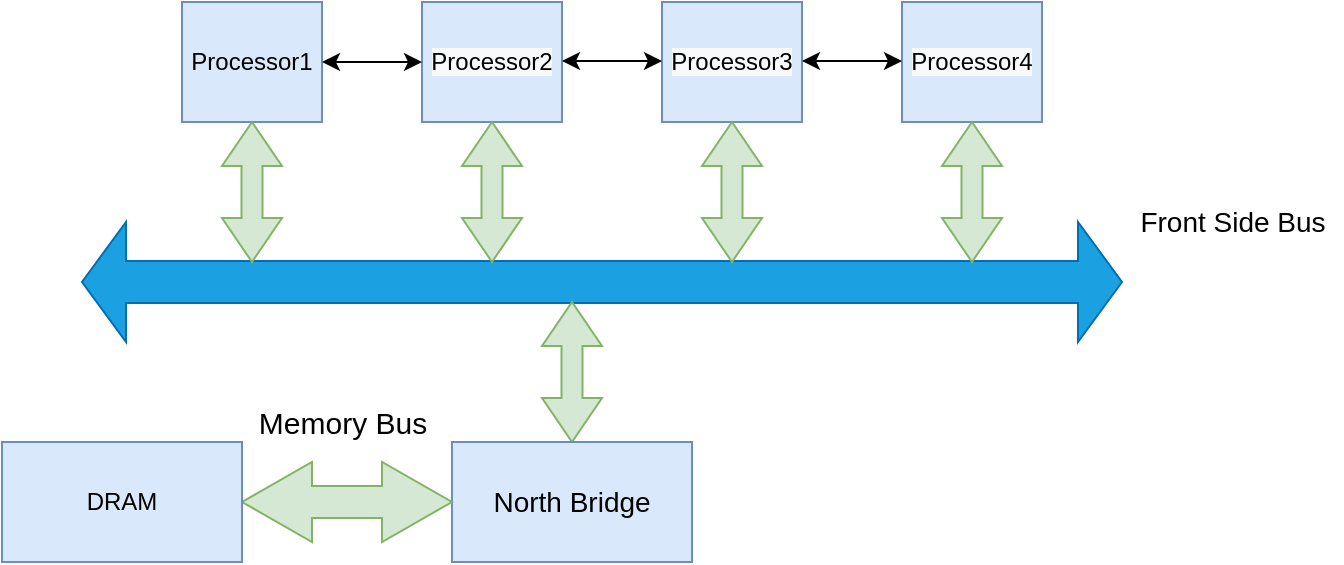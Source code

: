 <mxfile version="13.4.2" type="github">
  <diagram id="frgk413VyF9aPyci745P" name="Page-1">
    <mxGraphModel dx="2066" dy="1105" grid="1" gridSize="10" guides="1" tooltips="1" connect="1" arrows="1" fold="1" page="1" pageScale="1" pageWidth="827" pageHeight="1169" math="0" shadow="0">
      <root>
        <mxCell id="0" />
        <mxCell id="1" parent="0" />
        <mxCell id="rQ27Tg7rn1lCwixLkGdb-1" value="Processor1" style="rounded=0;whiteSpace=wrap;html=1;fillColor=#dae8fc;strokeColor=#6c8ebf;" vertex="1" parent="1">
          <mxGeometry x="200" y="250" width="70" height="60" as="geometry" />
        </mxCell>
        <mxCell id="rQ27Tg7rn1lCwixLkGdb-2" value="&lt;span style=&quot;color: rgb(0 , 0 , 0) ; font-family: &amp;#34;helvetica&amp;#34; ; font-size: 12px ; font-style: normal ; font-weight: 400 ; letter-spacing: normal ; text-align: center ; text-indent: 0px ; text-transform: none ; word-spacing: 0px ; background-color: rgb(248 , 249 , 250) ; display: inline ; float: none&quot;&gt;Processor4&lt;/span&gt;" style="rounded=0;whiteSpace=wrap;html=1;fillColor=#dae8fc;strokeColor=#6c8ebf;" vertex="1" parent="1">
          <mxGeometry x="560" y="250" width="70" height="60" as="geometry" />
        </mxCell>
        <mxCell id="rQ27Tg7rn1lCwixLkGdb-3" value="&lt;span style=&quot;color: rgb(0 , 0 , 0) ; font-family: &amp;#34;helvetica&amp;#34; ; font-size: 12px ; font-style: normal ; font-weight: 400 ; letter-spacing: normal ; text-align: center ; text-indent: 0px ; text-transform: none ; word-spacing: 0px ; background-color: rgb(248 , 249 , 250) ; display: inline ; float: none&quot;&gt;Processor3&lt;/span&gt;" style="rounded=0;whiteSpace=wrap;html=1;fillColor=#dae8fc;strokeColor=#6c8ebf;" vertex="1" parent="1">
          <mxGeometry x="440" y="250" width="70" height="60" as="geometry" />
        </mxCell>
        <mxCell id="rQ27Tg7rn1lCwixLkGdb-4" value="&lt;span style=&quot;color: rgb(0 , 0 , 0) ; font-family: &amp;#34;helvetica&amp;#34; ; font-size: 12px ; font-style: normal ; font-weight: 400 ; letter-spacing: normal ; text-align: center ; text-indent: 0px ; text-transform: none ; word-spacing: 0px ; background-color: rgb(248 , 249 , 250) ; display: inline ; float: none&quot;&gt;Processor2&lt;/span&gt;" style="rounded=0;whiteSpace=wrap;html=1;fillColor=#dae8fc;strokeColor=#6c8ebf;" vertex="1" parent="1">
          <mxGeometry x="320" y="250" width="70" height="60" as="geometry" />
        </mxCell>
        <mxCell id="rQ27Tg7rn1lCwixLkGdb-5" value="" style="endArrow=classic;startArrow=classic;html=1;exitX=1;exitY=0.5;exitDx=0;exitDy=0;" edge="1" parent="1" source="rQ27Tg7rn1lCwixLkGdb-1" target="rQ27Tg7rn1lCwixLkGdb-4">
          <mxGeometry width="50" height="50" relative="1" as="geometry">
            <mxPoint x="390" y="590" as="sourcePoint" />
            <mxPoint x="440" y="540" as="targetPoint" />
          </mxGeometry>
        </mxCell>
        <mxCell id="rQ27Tg7rn1lCwixLkGdb-6" value="" style="endArrow=classic;startArrow=classic;html=1;exitX=1;exitY=0.5;exitDx=0;exitDy=0;" edge="1" parent="1">
          <mxGeometry width="50" height="50" relative="1" as="geometry">
            <mxPoint x="390" y="279.5" as="sourcePoint" />
            <mxPoint x="440" y="279.5" as="targetPoint" />
          </mxGeometry>
        </mxCell>
        <mxCell id="rQ27Tg7rn1lCwixLkGdb-7" value="" style="endArrow=classic;startArrow=classic;html=1;exitX=1;exitY=0.5;exitDx=0;exitDy=0;" edge="1" parent="1">
          <mxGeometry width="50" height="50" relative="1" as="geometry">
            <mxPoint x="510" y="279.5" as="sourcePoint" />
            <mxPoint x="560" y="279.5" as="targetPoint" />
          </mxGeometry>
        </mxCell>
        <mxCell id="rQ27Tg7rn1lCwixLkGdb-8" value="" style="html=1;shadow=0;dashed=0;align=center;verticalAlign=middle;shape=mxgraph.arrows2.twoWayArrow;dy=0.65;dx=22;fillColor=#1ba1e2;strokeColor=#006EAF;fontColor=#ffffff;" vertex="1" parent="1">
          <mxGeometry x="150" y="360" width="520" height="60" as="geometry" />
        </mxCell>
        <mxCell id="rQ27Tg7rn1lCwixLkGdb-9" value="" style="html=1;shadow=0;dashed=0;align=center;verticalAlign=middle;shape=mxgraph.arrows2.twoWayArrow;dy=0.65;dx=22;direction=south;fillColor=#d5e8d4;strokeColor=#82b366;" vertex="1" parent="1">
          <mxGeometry x="220" y="310" width="30" height="70" as="geometry" />
        </mxCell>
        <mxCell id="rQ27Tg7rn1lCwixLkGdb-10" value="" style="html=1;shadow=0;dashed=0;align=center;verticalAlign=middle;shape=mxgraph.arrows2.twoWayArrow;dy=0.65;dx=22;direction=south;fillColor=#d5e8d4;strokeColor=#82b366;" vertex="1" parent="1">
          <mxGeometry x="340" y="310" width="30" height="70" as="geometry" />
        </mxCell>
        <mxCell id="rQ27Tg7rn1lCwixLkGdb-11" value="" style="html=1;shadow=0;dashed=0;align=center;verticalAlign=middle;shape=mxgraph.arrows2.twoWayArrow;dy=0.65;dx=22;direction=south;fillColor=#d5e8d4;strokeColor=#82b366;" vertex="1" parent="1">
          <mxGeometry x="460" y="310" width="30" height="70" as="geometry" />
        </mxCell>
        <mxCell id="rQ27Tg7rn1lCwixLkGdb-12" value="" style="html=1;shadow=0;dashed=0;align=center;verticalAlign=middle;shape=mxgraph.arrows2.twoWayArrow;dy=0.65;dx=22;direction=south;fillColor=#d5e8d4;strokeColor=#82b366;" vertex="1" parent="1">
          <mxGeometry x="580" y="310" width="30" height="70" as="geometry" />
        </mxCell>
        <mxCell id="rQ27Tg7rn1lCwixLkGdb-13" value="" style="html=1;shadow=0;dashed=0;align=center;verticalAlign=middle;shape=mxgraph.arrows2.twoWayArrow;dy=0.65;dx=22;direction=south;fillColor=#d5e8d4;strokeColor=#82b366;" vertex="1" parent="1">
          <mxGeometry x="380" y="400" width="30" height="70" as="geometry" />
        </mxCell>
        <mxCell id="rQ27Tg7rn1lCwixLkGdb-14" value="&lt;font style=&quot;font-size: 14px&quot;&gt;North Bridge&lt;/font&gt;" style="rounded=0;whiteSpace=wrap;html=1;fillColor=#dae8fc;strokeColor=#6c8ebf;" vertex="1" parent="1">
          <mxGeometry x="335" y="470" width="120" height="60" as="geometry" />
        </mxCell>
        <mxCell id="rQ27Tg7rn1lCwixLkGdb-15" value="" style="html=1;shadow=0;dashed=0;align=center;verticalAlign=middle;shape=mxgraph.arrows2.twoWayArrow;dy=0.6;dx=35;fillColor=#d5e8d4;strokeColor=#82b366;" vertex="1" parent="1">
          <mxGeometry x="230" y="480" width="105" height="40" as="geometry" />
        </mxCell>
        <mxCell id="rQ27Tg7rn1lCwixLkGdb-16" value="DRAM" style="rounded=0;whiteSpace=wrap;html=1;fillColor=#dae8fc;strokeColor=#6c8ebf;" vertex="1" parent="1">
          <mxGeometry x="110" y="470" width="120" height="60" as="geometry" />
        </mxCell>
        <mxCell id="2" value="&lt;font style=&quot;font-size: 15px&quot;&gt;Memory Bus&lt;/font&gt;" style="text;html=1;align=center;verticalAlign=middle;resizable=0;points=[];autosize=1;" vertex="1" parent="1">
          <mxGeometry x="230" y="450" width="100" height="20" as="geometry" />
        </mxCell>
        <mxCell id="rQ27Tg7rn1lCwixLkGdb-17" value="&lt;font style=&quot;font-size: 14px&quot;&gt;Front Side Bus&lt;/font&gt;" style="text;html=1;align=center;verticalAlign=middle;resizable=0;points=[];autosize=1;" vertex="1" parent="1">
          <mxGeometry x="670" y="350" width="110" height="20" as="geometry" />
        </mxCell>
      </root>
    </mxGraphModel>
  </diagram>
</mxfile>
